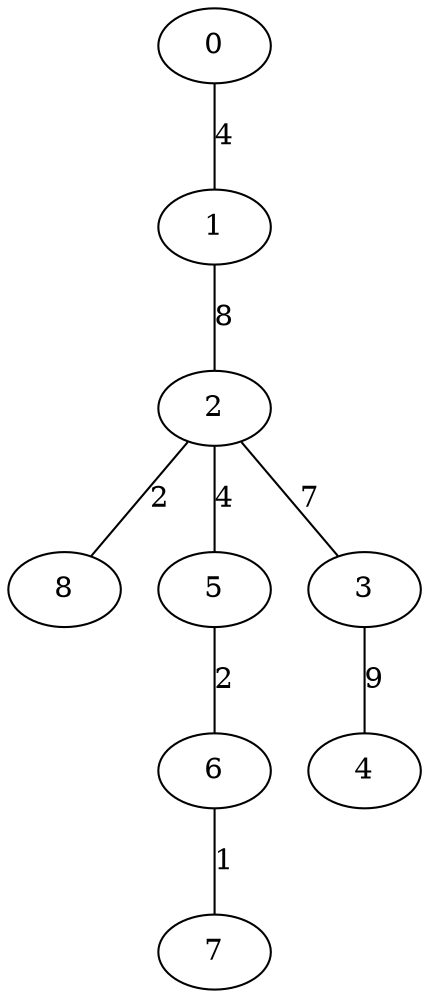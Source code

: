 digraph G {
    6 -> 7 [ label="1" arrowhead="none" ];
    2 -> 8 [ label="2" arrowhead="none" ];
    5 -> 6 [ label="2" arrowhead="none" ];
    0 -> 1 [ label="4" arrowhead="none" ];
    2 -> 5 [ label="4" arrowhead="none" ];
    2 -> 3 [ label="7" arrowhead="none" ];
    1 -> 2 [ label="8" arrowhead="none" ];
    3 -> 4 [ label="9" arrowhead="none" ];
}
